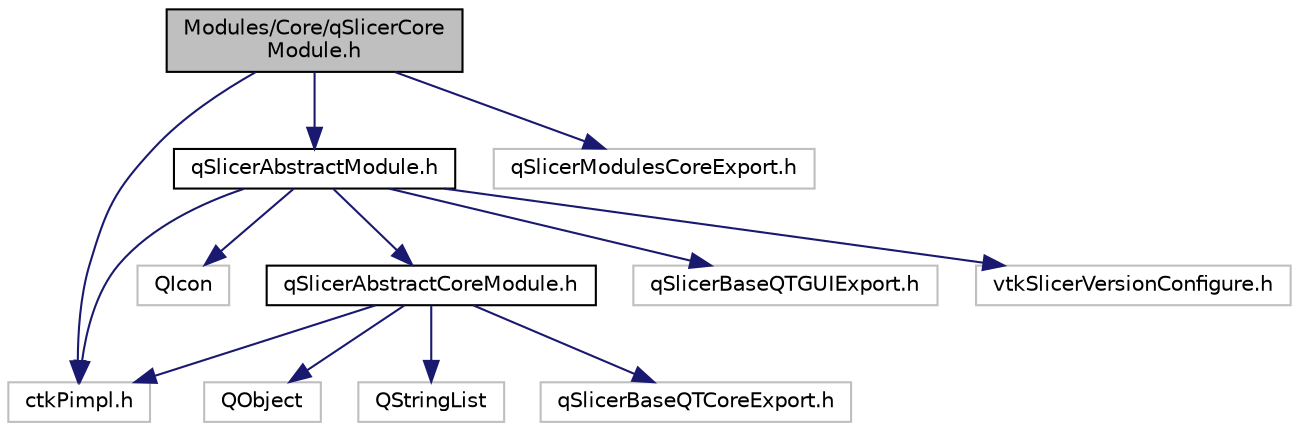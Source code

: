 digraph "Modules/Core/qSlicerCoreModule.h"
{
  bgcolor="transparent";
  edge [fontname="Helvetica",fontsize="10",labelfontname="Helvetica",labelfontsize="10"];
  node [fontname="Helvetica",fontsize="10",shape=record];
  Node0 [label="Modules/Core/qSlicerCore\lModule.h",height=0.2,width=0.4,color="black", fillcolor="grey75", style="filled", fontcolor="black"];
  Node0 -> Node1 [color="midnightblue",fontsize="10",style="solid",fontname="Helvetica"];
  Node1 [label="ctkPimpl.h",height=0.2,width=0.4,color="grey75"];
  Node0 -> Node2 [color="midnightblue",fontsize="10",style="solid",fontname="Helvetica"];
  Node2 [label="qSlicerAbstractModule.h",height=0.2,width=0.4,color="black",URL="$qSlicerAbstractModule_8h.html"];
  Node2 -> Node3 [color="midnightblue",fontsize="10",style="solid",fontname="Helvetica"];
  Node3 [label="QIcon",height=0.2,width=0.4,color="grey75"];
  Node2 -> Node1 [color="midnightblue",fontsize="10",style="solid",fontname="Helvetica"];
  Node2 -> Node4 [color="midnightblue",fontsize="10",style="solid",fontname="Helvetica"];
  Node4 [label="qSlicerAbstractCoreModule.h",height=0.2,width=0.4,color="black",URL="$qSlicerAbstractCoreModule_8h.html"];
  Node4 -> Node5 [color="midnightblue",fontsize="10",style="solid",fontname="Helvetica"];
  Node5 [label="QObject",height=0.2,width=0.4,color="grey75"];
  Node4 -> Node6 [color="midnightblue",fontsize="10",style="solid",fontname="Helvetica"];
  Node6 [label="QStringList",height=0.2,width=0.4,color="grey75"];
  Node4 -> Node1 [color="midnightblue",fontsize="10",style="solid",fontname="Helvetica"];
  Node4 -> Node7 [color="midnightblue",fontsize="10",style="solid",fontname="Helvetica"];
  Node7 [label="qSlicerBaseQTCoreExport.h",height=0.2,width=0.4,color="grey75"];
  Node2 -> Node8 [color="midnightblue",fontsize="10",style="solid",fontname="Helvetica"];
  Node8 [label="qSlicerBaseQTGUIExport.h",height=0.2,width=0.4,color="grey75"];
  Node2 -> Node9 [color="midnightblue",fontsize="10",style="solid",fontname="Helvetica"];
  Node9 [label="vtkSlicerVersionConfigure.h",height=0.2,width=0.4,color="grey75"];
  Node0 -> Node10 [color="midnightblue",fontsize="10",style="solid",fontname="Helvetica"];
  Node10 [label="qSlicerModulesCoreExport.h",height=0.2,width=0.4,color="grey75"];
}
